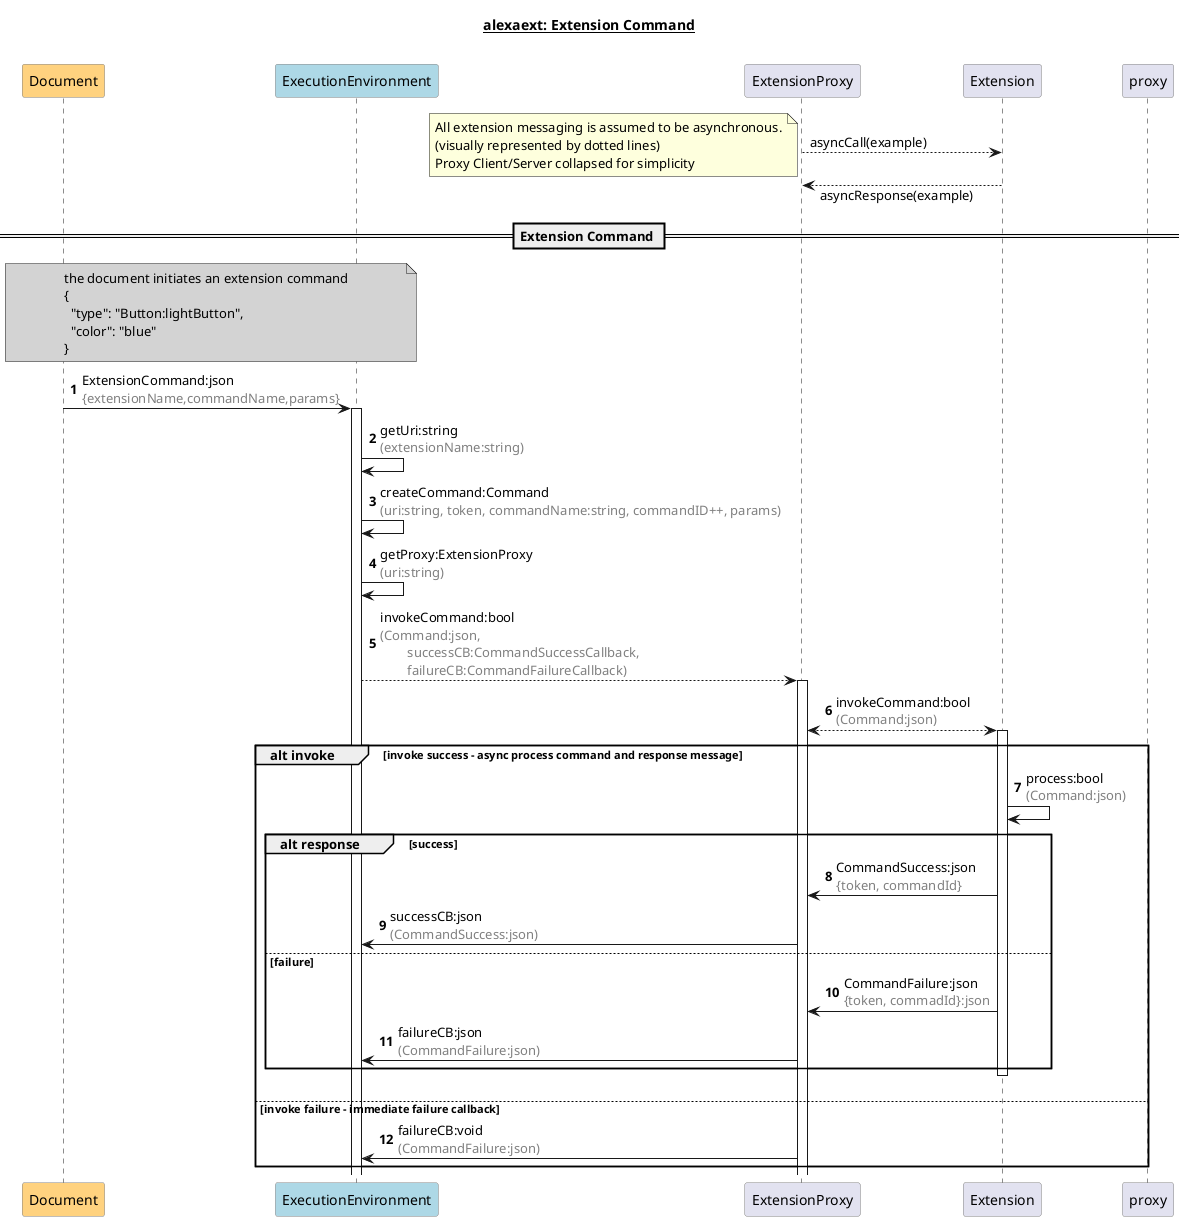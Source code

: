 @startuml ExtensionCommand
title
 <u><b>alexaext: Extension Command</b></u>

 'blank title line for spacing
end title

skinparam sequence {
ParticipantBorderColor #808080
}
skinparam responseMessageBelowArrow true

participant Document #FFD27F
participant "ExecutionEnvironment" as ExeEnv #LightBlue
participant "ExtensionProxy" as Proxy
participant Extension

Proxy -->Extension:asyncCall(example)
note left
All extension messaging is assumed to be asynchronous.
(visually represented by dotted lines)
Proxy Client/Server collapsed for simplicity
end note
Proxy <--Extension:asyncResponse(example)

autonumber
== Extension Command ==

note over Document, ExeEnv #LightGray
  the document initiates an extension command
  {
    "type": "Button:lightButton",
    "color": "blue"
  }
end note
Document -> ExeEnv: ExtensionCommand:json \n<font color=gray>{extensionName,commandName,params}
activate ExeEnv
ExeEnv -> ExeEnv: getUri:string\n<font color=gray>(extensionName:string)
ExeEnv -> ExeEnv: createCommand:Command\n<font color=gray>(uri:string, token, commandName:string, commandID++, params)
ExeEnv -> ExeEnv: getProxy:ExtensionProxy\n<font color=gray>(uri:string)
ExeEnv --> Proxy:invokeCommand:bool\n<font color=gray>(Command:json, \n\t<font color=gray>successCB:CommandSuccessCallback, \n\t<font color=gray>failureCB:CommandFailureCallback)
activate Proxy


Proxy <--> Extension:invokeCommand:bool\n<font color=gray>(Command:json)
activate Extension
group alt invoke [invoke success - async process command and response message]
Extension -> Extension: process:bool\n<font color=gray>(Command:json)
group alt response [success]
Extension -> Proxy: CommandSuccess:json\n<font color=gray>{token, commandId}
Proxy -> ExeEnv: successCB:json\n<font color=gray>(CommandSuccess:json)
else failure
Extension -> Proxy: CommandFailure:json\n<font color=gray>{token, commadId}:json
Proxy -> ExeEnv: failureCB:json\n<font color=gray>(CommandFailure:json)
end
deactivate Extension
|||
else invoke failure - immediate failure callback
' Extension -> Extension: isValid:bool\n<font color=gray>(Command:json)
' Extension --> Proxy: success:bool
Proxy -> ExeEnv: failureCB:void\n<font color=gray>(CommandFailure:json)
deactivate proxy
end


@enduml
